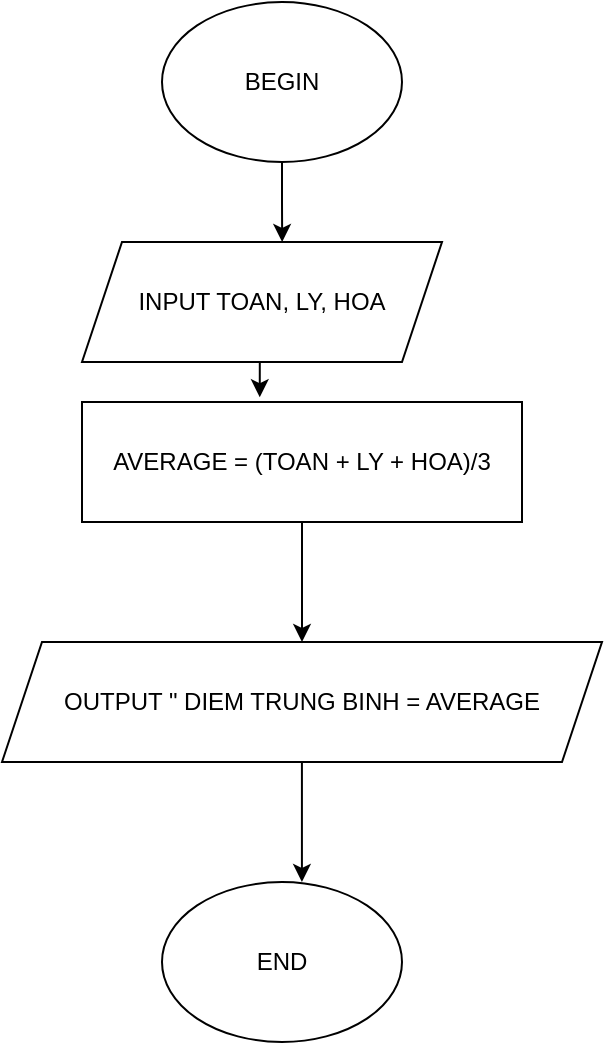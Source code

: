 <mxfile version="14.4.3" type="device"><diagram id="9qaJGRVAl_ZmizymUo-e" name="Trang-1"><mxGraphModel dx="1024" dy="601" grid="1" gridSize="10" guides="1" tooltips="1" connect="1" arrows="1" fold="1" page="1" pageScale="1" pageWidth="827" pageHeight="1169" math="0" shadow="0"><root><mxCell id="0"/><mxCell id="1" parent="0"/><mxCell id="j4US96FVI6yM2AZQJRT3-1" value="OUTPUT &quot; DIEM TRUNG BINH = AVERAGE" style="shape=parallelogram;perimeter=parallelogramPerimeter;whiteSpace=wrap;html=1;fixedSize=1;" parent="1" vertex="1"><mxGeometry y="340" width="300" height="60" as="geometry"/></mxCell><mxCell id="OBCeDu5l9l2vwq3FYlCY-1" value="" style="group" vertex="1" connectable="0" parent="1"><mxGeometry x="40" y="20" width="220" height="520" as="geometry"/></mxCell><mxCell id="v3QEIo4spcZ-ZYCtsLZz-1" value="BEGIN" style="ellipse;whiteSpace=wrap;html=1;" parent="OBCeDu5l9l2vwq3FYlCY-1" vertex="1"><mxGeometry x="40" width="120" height="80" as="geometry"/></mxCell><mxCell id="v3QEIo4spcZ-ZYCtsLZz-3" value="END" style="ellipse;whiteSpace=wrap;html=1;" parent="OBCeDu5l9l2vwq3FYlCY-1" vertex="1"><mxGeometry x="40" y="440" width="120" height="80" as="geometry"/></mxCell><mxCell id="v3QEIo4spcZ-ZYCtsLZz-4" value="AVERAGE = (TOAN + LY + HOA)/3" style="rounded=0;whiteSpace=wrap;html=1;" parent="OBCeDu5l9l2vwq3FYlCY-1" vertex="1"><mxGeometry y="200" width="220" height="60" as="geometry"/></mxCell><mxCell id="j4US96FVI6yM2AZQJRT3-4" style="edgeStyle=orthogonalEdgeStyle;rounded=0;orthogonalLoop=1;jettySize=auto;html=1;exitX=0.5;exitY=1;exitDx=0;exitDy=0;entryX=0.404;entryY=-0.04;entryDx=0;entryDy=0;entryPerimeter=0;" parent="OBCeDu5l9l2vwq3FYlCY-1" source="v3QEIo4spcZ-ZYCtsLZz-5" target="v3QEIo4spcZ-ZYCtsLZz-4" edge="1"><mxGeometry relative="1" as="geometry"/></mxCell><mxCell id="v3QEIo4spcZ-ZYCtsLZz-5" value="INPUT TOAN, LY, HOA" style="shape=parallelogram;perimeter=parallelogramPerimeter;whiteSpace=wrap;html=1;fixedSize=1;" parent="OBCeDu5l9l2vwq3FYlCY-1" vertex="1"><mxGeometry y="120" width="180" height="60" as="geometry"/></mxCell><mxCell id="j4US96FVI6yM2AZQJRT3-3" style="edgeStyle=orthogonalEdgeStyle;rounded=0;orthogonalLoop=1;jettySize=auto;html=1;entryX=0.556;entryY=0;entryDx=0;entryDy=0;entryPerimeter=0;" parent="OBCeDu5l9l2vwq3FYlCY-1" source="v3QEIo4spcZ-ZYCtsLZz-1" target="v3QEIo4spcZ-ZYCtsLZz-5" edge="1"><mxGeometry relative="1" as="geometry"/></mxCell><mxCell id="j4US96FVI6yM2AZQJRT3-6" style="edgeStyle=orthogonalEdgeStyle;rounded=0;orthogonalLoop=1;jettySize=auto;html=1;entryX=0.583;entryY=0;entryDx=0;entryDy=0;entryPerimeter=0;" parent="OBCeDu5l9l2vwq3FYlCY-1" source="j4US96FVI6yM2AZQJRT3-1" target="v3QEIo4spcZ-ZYCtsLZz-3" edge="1"><mxGeometry relative="1" as="geometry"/></mxCell><mxCell id="j4US96FVI6yM2AZQJRT3-5" style="edgeStyle=orthogonalEdgeStyle;rounded=0;orthogonalLoop=1;jettySize=auto;html=1;exitX=0.5;exitY=1;exitDx=0;exitDy=0;entryX=0.5;entryY=0;entryDx=0;entryDy=0;" parent="1" source="v3QEIo4spcZ-ZYCtsLZz-4" target="j4US96FVI6yM2AZQJRT3-1" edge="1"><mxGeometry relative="1" as="geometry"/></mxCell></root></mxGraphModel></diagram></mxfile>
